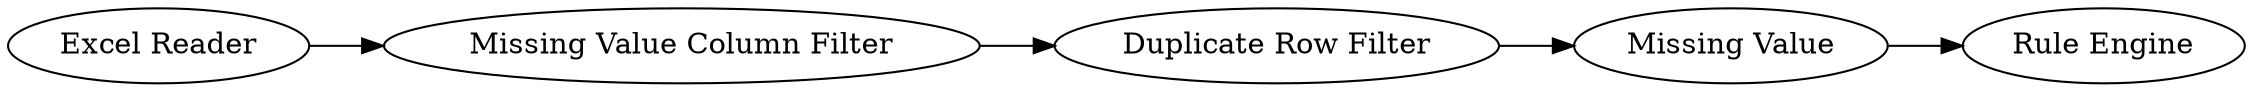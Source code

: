 digraph {
	23 -> 16
	16 -> 14
	24 -> 23
	12 -> 24
	16 [label="Missing Value"]
	24 [label="Missing Value Column Filter"]
	23 [label="Duplicate Row Filter"]
	14 [label="Rule Engine"]
	12 [label="Excel Reader"]
	rankdir=LR
}
